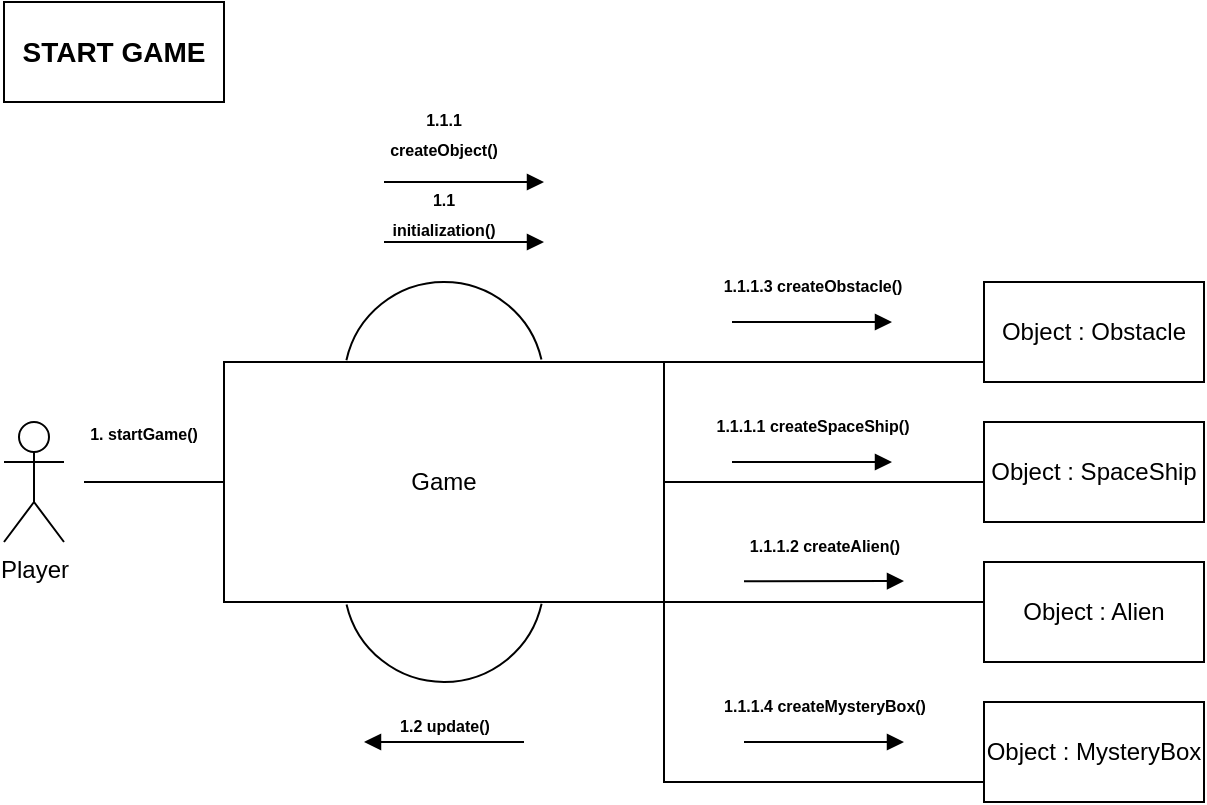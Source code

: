 <mxfile version="21.2.1" type="github">
  <diagram name="Sayfa -1" id="Uszl9m0zbz8BObZut_-C">
    <mxGraphModel dx="860" dy="322" grid="1" gridSize="10" guides="1" tooltips="1" connect="1" arrows="1" fold="1" page="1" pageScale="1" pageWidth="827" pageHeight="1169" math="0" shadow="0">
      <root>
        <mxCell id="0" />
        <mxCell id="1" parent="0" />
        <mxCell id="vf-EE90771RH5l1Xeun5-1" value="Player" style="shape=umlActor;verticalLabelPosition=bottom;verticalAlign=top;html=1;" vertex="1" parent="1">
          <mxGeometry x="10" y="230" width="30" height="60" as="geometry" />
        </mxCell>
        <mxCell id="vf-EE90771RH5l1Xeun5-2" value="Game" style="html=1;whiteSpace=wrap;" vertex="1" parent="1">
          <mxGeometry x="120" y="200" width="220" height="120" as="geometry" />
        </mxCell>
        <mxCell id="vf-EE90771RH5l1Xeun5-3" value="Object : Obstacle" style="html=1;whiteSpace=wrap;" vertex="1" parent="1">
          <mxGeometry x="500" y="160" width="110" height="50" as="geometry" />
        </mxCell>
        <mxCell id="vf-EE90771RH5l1Xeun5-4" value="Object : SpaceShip" style="html=1;whiteSpace=wrap;" vertex="1" parent="1">
          <mxGeometry x="500" y="230" width="110" height="50" as="geometry" />
        </mxCell>
        <mxCell id="vf-EE90771RH5l1Xeun5-5" value="Object : Alien" style="html=1;whiteSpace=wrap;" vertex="1" parent="1">
          <mxGeometry x="500" y="300" width="110" height="50" as="geometry" />
        </mxCell>
        <mxCell id="vf-EE90771RH5l1Xeun5-6" value="Object : MysteryBox" style="html=1;whiteSpace=wrap;" vertex="1" parent="1">
          <mxGeometry x="500" y="370" width="110" height="50" as="geometry" />
        </mxCell>
        <mxCell id="vf-EE90771RH5l1Xeun5-9" value="" style="verticalLabelPosition=bottom;verticalAlign=top;html=1;shape=mxgraph.basic.arc;startAngle=0.785;endAngle=0.214;" vertex="1" parent="1">
          <mxGeometry x="180" y="160" width="100" height="100" as="geometry" />
        </mxCell>
        <mxCell id="vf-EE90771RH5l1Xeun5-10" value="" style="verticalLabelPosition=bottom;verticalAlign=top;html=1;shape=mxgraph.basic.arc;startAngle=0.785;endAngle=0.214;direction=west;" vertex="1" parent="1">
          <mxGeometry x="180" y="260" width="100" height="100" as="geometry" />
        </mxCell>
        <mxCell id="vf-EE90771RH5l1Xeun5-38" value="" style="endArrow=none;html=1;edgeStyle=orthogonalEdgeStyle;rounded=0;" edge="1" parent="1">
          <mxGeometry relative="1" as="geometry">
            <mxPoint x="340" y="200" as="sourcePoint" />
            <mxPoint x="500" y="200" as="targetPoint" />
          </mxGeometry>
        </mxCell>
        <mxCell id="vf-EE90771RH5l1Xeun5-41" value="" style="endArrow=none;html=1;edgeStyle=orthogonalEdgeStyle;rounded=0;" edge="1" parent="1">
          <mxGeometry relative="1" as="geometry">
            <mxPoint x="340" y="260" as="sourcePoint" />
            <mxPoint x="500" y="260" as="targetPoint" />
          </mxGeometry>
        </mxCell>
        <mxCell id="vf-EE90771RH5l1Xeun5-44" value="" style="endArrow=none;html=1;edgeStyle=orthogonalEdgeStyle;rounded=0;" edge="1" parent="1">
          <mxGeometry relative="1" as="geometry">
            <mxPoint x="340" y="320" as="sourcePoint" />
            <mxPoint x="500" y="320" as="targetPoint" />
          </mxGeometry>
        </mxCell>
        <mxCell id="vf-EE90771RH5l1Xeun5-47" value="" style="endArrow=none;html=1;edgeStyle=orthogonalEdgeStyle;rounded=0;exitX=1;exitY=1;exitDx=0;exitDy=0;" edge="1" parent="1" source="vf-EE90771RH5l1Xeun5-2">
          <mxGeometry relative="1" as="geometry">
            <mxPoint x="340" y="394.67" as="sourcePoint" />
            <mxPoint x="500" y="394.67" as="targetPoint" />
            <Array as="points">
              <mxPoint x="340" y="410" />
              <mxPoint x="500" y="410" />
            </Array>
          </mxGeometry>
        </mxCell>
        <mxCell id="vf-EE90771RH5l1Xeun5-50" value="" style="endArrow=none;html=1;edgeStyle=orthogonalEdgeStyle;rounded=0;" edge="1" parent="1">
          <mxGeometry relative="1" as="geometry">
            <mxPoint x="50" y="260" as="sourcePoint" />
            <mxPoint x="120" y="260" as="targetPoint" />
          </mxGeometry>
        </mxCell>
        <mxCell id="vf-EE90771RH5l1Xeun5-53" value="&lt;font style=&quot;font-size: 8px;&quot;&gt;&lt;b&gt;1. startGame()&lt;/b&gt;&lt;/font&gt;" style="text;html=1;strokeColor=none;fillColor=none;align=center;verticalAlign=middle;whiteSpace=wrap;rounded=0;" vertex="1" parent="1">
          <mxGeometry x="50" y="220" width="60" height="30" as="geometry" />
        </mxCell>
        <mxCell id="vf-EE90771RH5l1Xeun5-54" value="" style="html=1;verticalAlign=bottom;endArrow=block;edgeStyle=elbowEdgeStyle;elbow=vertical;curved=0;rounded=0;" edge="1" parent="1">
          <mxGeometry width="80" relative="1" as="geometry">
            <mxPoint x="200" y="140" as="sourcePoint" />
            <mxPoint x="280" y="140" as="targetPoint" />
          </mxGeometry>
        </mxCell>
        <mxCell id="vf-EE90771RH5l1Xeun5-55" value="" style="html=1;verticalAlign=bottom;endArrow=block;edgeStyle=elbowEdgeStyle;elbow=vertical;curved=0;rounded=0;" edge="1" parent="1">
          <mxGeometry width="80" relative="1" as="geometry">
            <mxPoint x="200" y="110" as="sourcePoint" />
            <mxPoint x="280" y="110" as="targetPoint" />
          </mxGeometry>
        </mxCell>
        <mxCell id="vf-EE90771RH5l1Xeun5-56" value="&lt;font style=&quot;font-size: 8px;&quot;&gt;&lt;b&gt;1.1.1 createObject()&lt;/b&gt;&lt;/font&gt;" style="text;html=1;strokeColor=none;fillColor=none;align=center;verticalAlign=middle;whiteSpace=wrap;rounded=0;" vertex="1" parent="1">
          <mxGeometry x="200" y="70" width="60" height="30" as="geometry" />
        </mxCell>
        <mxCell id="vf-EE90771RH5l1Xeun5-57" value="&lt;font style=&quot;font-size: 8px;&quot;&gt;&lt;b&gt;1.1 initialization()&lt;/b&gt;&lt;/font&gt;" style="text;html=1;strokeColor=none;fillColor=none;align=center;verticalAlign=middle;whiteSpace=wrap;rounded=0;" vertex="1" parent="1">
          <mxGeometry x="200" y="110" width="60" height="30" as="geometry" />
        </mxCell>
        <mxCell id="vf-EE90771RH5l1Xeun5-58" value="&lt;font style=&quot;font-size: 8px;&quot;&gt;&lt;b&gt;1.2 update()&lt;/b&gt;&lt;/font&gt;" style="html=1;verticalAlign=bottom;endArrow=block;edgeStyle=elbowEdgeStyle;elbow=vertical;curved=0;rounded=0;" edge="1" parent="1">
          <mxGeometry width="80" relative="1" as="geometry">
            <mxPoint x="270" y="390" as="sourcePoint" />
            <mxPoint x="190" y="390" as="targetPoint" />
            <Array as="points">
              <mxPoint x="230" y="390" />
            </Array>
          </mxGeometry>
        </mxCell>
        <mxCell id="vf-EE90771RH5l1Xeun5-59" value="&lt;font style=&quot;font-size: 8px;&quot;&gt;&lt;b&gt;1.1.1.1 createSpaceShip()&lt;/b&gt;&lt;/font&gt;" style="html=1;verticalAlign=bottom;endArrow=block;edgeStyle=elbowEdgeStyle;elbow=vertical;curved=0;rounded=0;" edge="1" parent="1">
          <mxGeometry y="10" width="80" relative="1" as="geometry">
            <mxPoint x="374" y="250" as="sourcePoint" />
            <mxPoint x="454" y="250" as="targetPoint" />
            <mxPoint as="offset" />
          </mxGeometry>
        </mxCell>
        <mxCell id="vf-EE90771RH5l1Xeun5-60" value="&lt;font style=&quot;font-size: 8px;&quot;&gt;&lt;b&gt;1.1.1.3 createObstacle()&lt;/b&gt;&lt;/font&gt;" style="html=1;verticalAlign=bottom;endArrow=block;edgeStyle=elbowEdgeStyle;elbow=vertical;curved=0;rounded=0;" edge="1" parent="1">
          <mxGeometry y="10" width="80" relative="1" as="geometry">
            <mxPoint x="374" y="180" as="sourcePoint" />
            <mxPoint x="454" y="180" as="targetPoint" />
            <mxPoint as="offset" />
          </mxGeometry>
        </mxCell>
        <mxCell id="vf-EE90771RH5l1Xeun5-61" value="&lt;font style=&quot;font-size: 8px;&quot;&gt;&lt;b&gt;1.1.1.2 createAlien()&lt;/b&gt;&lt;/font&gt;" style="html=1;verticalAlign=bottom;endArrow=block;edgeStyle=elbowEdgeStyle;elbow=vertical;curved=0;rounded=0;" edge="1" parent="1">
          <mxGeometry y="10" width="80" relative="1" as="geometry">
            <mxPoint x="380" y="309.67" as="sourcePoint" />
            <mxPoint x="460" y="309.67" as="targetPoint" />
            <mxPoint as="offset" />
          </mxGeometry>
        </mxCell>
        <mxCell id="vf-EE90771RH5l1Xeun5-62" value="&lt;font style=&quot;font-size: 8px;&quot;&gt;&lt;b&gt;1.1.1.4 createMysteryBox()&lt;/b&gt;&lt;/font&gt;" style="html=1;verticalAlign=bottom;endArrow=block;edgeStyle=elbowEdgeStyle;elbow=vertical;curved=0;rounded=0;" edge="1" parent="1">
          <mxGeometry y="10" width="80" relative="1" as="geometry">
            <mxPoint x="380" y="390" as="sourcePoint" />
            <mxPoint x="460" y="390" as="targetPoint" />
            <mxPoint as="offset" />
          </mxGeometry>
        </mxCell>
        <mxCell id="vf-EE90771RH5l1Xeun5-63" value="&lt;font style=&quot;font-size: 14px;&quot;&gt;&lt;b&gt;START GAME&lt;/b&gt;&lt;/font&gt;" style="html=1;whiteSpace=wrap;" vertex="1" parent="1">
          <mxGeometry x="10" y="20" width="110" height="50" as="geometry" />
        </mxCell>
      </root>
    </mxGraphModel>
  </diagram>
</mxfile>
